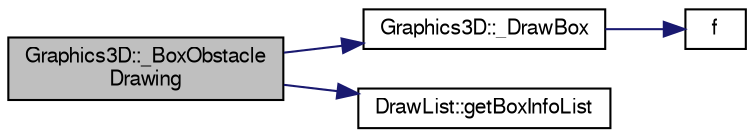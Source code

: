 digraph "Graphics3D::_BoxObstacleDrawing"
{
  edge [fontname="FreeSans",fontsize="10",labelfontname="FreeSans",labelfontsize="10"];
  node [fontname="FreeSans",fontsize="10",shape=record];
  rankdir="LR";
  Node1 [label="Graphics3D::_BoxObstacle\lDrawing",height=0.2,width=0.4,color="black", fillcolor="grey75", style="filled", fontcolor="black"];
  Node1 -> Node2 [color="midnightblue",fontsize="10",style="solid",fontname="FreeSans"];
  Node2 [label="Graphics3D::_DrawBox",height=0.2,width=0.4,color="black", fillcolor="white", style="filled",URL="$de/d6f/class_graphics3_d.html#a950380fbd120149654025042e5f9316c"];
  Node2 -> Node3 [color="midnightblue",fontsize="10",style="solid",fontname="FreeSans"];
  Node3 [label="f",height=0.2,width=0.4,color="black", fillcolor="white", style="filled",URL="$dc/dd7/test__casadi_8cpp.html#ae20d7fba59865a21504b65cdb44cbfe5"];
  Node1 -> Node4 [color="midnightblue",fontsize="10",style="solid",fontname="FreeSans"];
  Node4 [label="DrawList::getBoxInfoList",height=0.2,width=0.4,color="black", fillcolor="white", style="filled",URL="$d1/d03/class_draw_list.html#a394291a36ef4635a0c1ae25462d8ac5b"];
}
